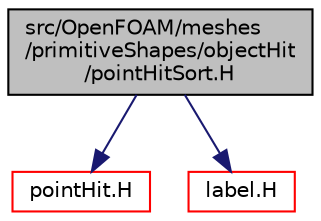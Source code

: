 digraph "src/OpenFOAM/meshes/primitiveShapes/objectHit/pointHitSort.H"
{
  bgcolor="transparent";
  edge [fontname="Helvetica",fontsize="10",labelfontname="Helvetica",labelfontsize="10"];
  node [fontname="Helvetica",fontsize="10",shape=record];
  Node0 [label="src/OpenFOAM/meshes\l/primitiveShapes/objectHit\l/pointHitSort.H",height=0.2,width=0.4,color="black", fillcolor="grey75", style="filled", fontcolor="black"];
  Node0 -> Node1 [color="midnightblue",fontsize="10",style="solid",fontname="Helvetica"];
  Node1 [label="pointHit.H",height=0.2,width=0.4,color="red",URL="$a12803.html"];
  Node0 -> Node7 [color="midnightblue",fontsize="10",style="solid",fontname="Helvetica"];
  Node7 [label="label.H",height=0.2,width=0.4,color="red",URL="$a13142.html"];
}
